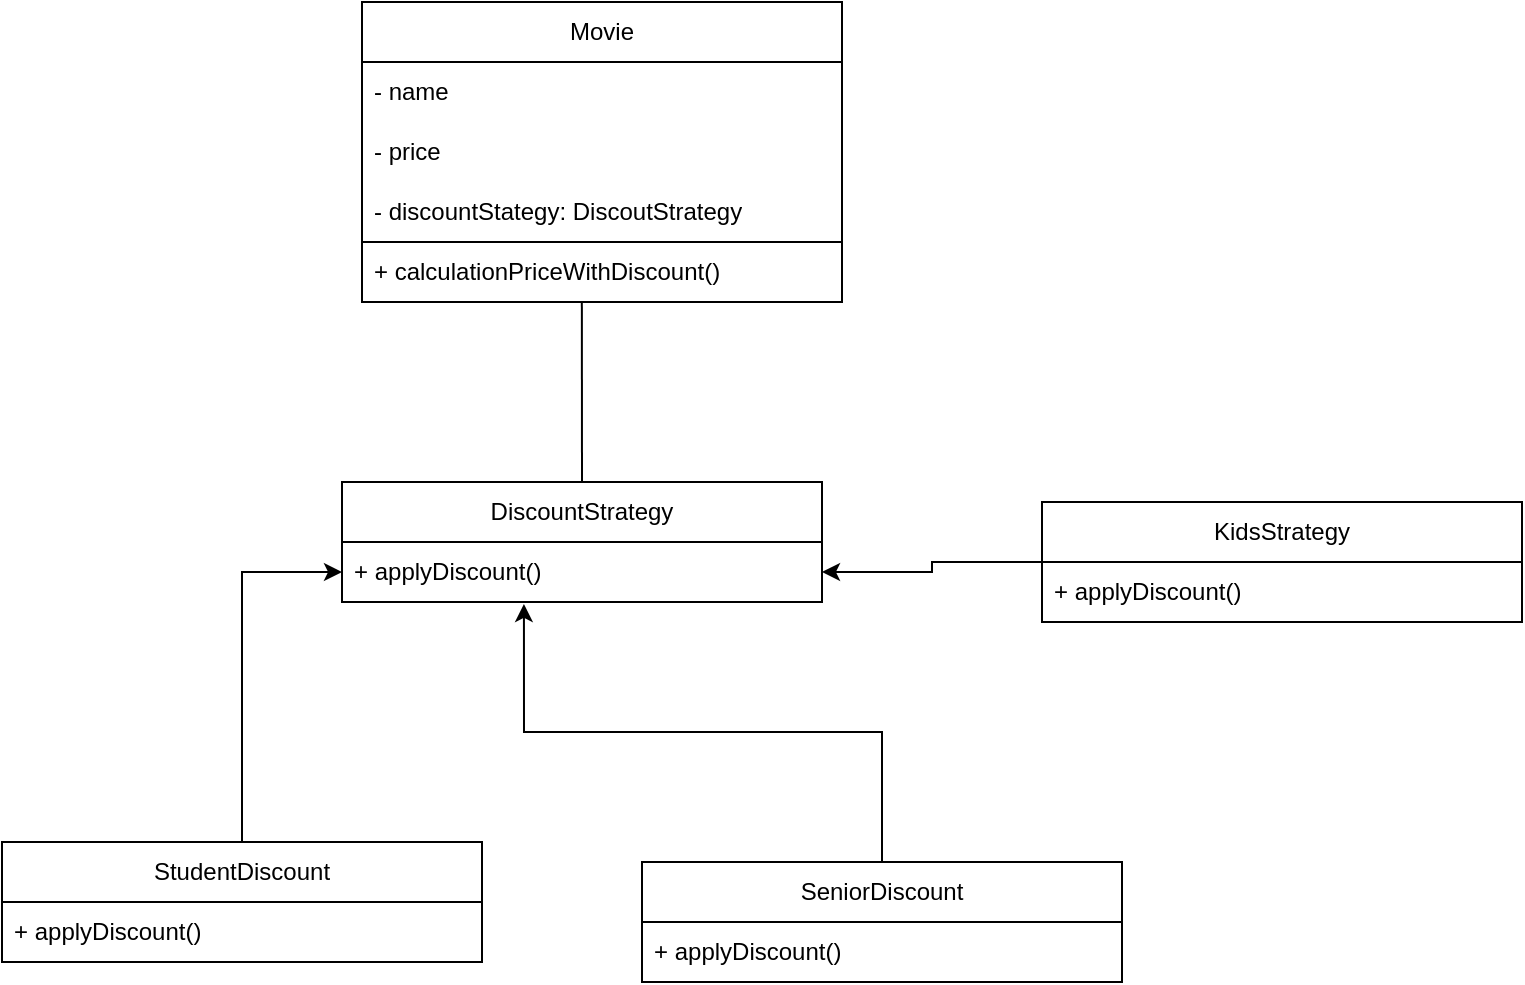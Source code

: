 <mxfile version="24.4.10" type="google">
  <diagram name="Page-1" id="likqc3TDTvVdHNSIzJsL">
    <mxGraphModel grid="1" page="1" gridSize="10" guides="1" tooltips="1" connect="1" arrows="1" fold="1" pageScale="1" pageWidth="850" pageHeight="1100" math="0" shadow="0">
      <root>
        <mxCell id="0" />
        <mxCell id="1" parent="0" />
        <mxCell id="o50hdkbXqBDoyt7wMfHs-1" value="Movie" style="swimlane;fontStyle=0;childLayout=stackLayout;horizontal=1;startSize=30;horizontalStack=0;resizeParent=1;resizeParentMax=0;resizeLast=0;collapsible=1;marginBottom=0;whiteSpace=wrap;html=1;" vertex="1" parent="1">
          <mxGeometry x="70" y="120" width="240" height="150" as="geometry" />
        </mxCell>
        <mxCell id="o50hdkbXqBDoyt7wMfHs-2" value="- name" style="text;strokeColor=none;fillColor=none;align=left;verticalAlign=middle;spacingLeft=4;spacingRight=4;overflow=hidden;points=[[0,0.5],[1,0.5]];portConstraint=eastwest;rotatable=0;whiteSpace=wrap;html=1;" vertex="1" parent="o50hdkbXqBDoyt7wMfHs-1">
          <mxGeometry y="30" width="240" height="30" as="geometry" />
        </mxCell>
        <mxCell id="o50hdkbXqBDoyt7wMfHs-3" value="- price" style="text;strokeColor=none;fillColor=none;align=left;verticalAlign=middle;spacingLeft=4;spacingRight=4;overflow=hidden;points=[[0,0.5],[1,0.5]];portConstraint=eastwest;rotatable=0;whiteSpace=wrap;html=1;" vertex="1" parent="o50hdkbXqBDoyt7wMfHs-1">
          <mxGeometry y="60" width="240" height="30" as="geometry" />
        </mxCell>
        <mxCell id="o50hdkbXqBDoyt7wMfHs-4" value="- discountStategy: DiscoutStrategy" style="text;strokeColor=none;fillColor=none;align=left;verticalAlign=middle;spacingLeft=4;spacingRight=4;overflow=hidden;points=[[0,0.5],[1,0.5]];portConstraint=eastwest;rotatable=0;whiteSpace=wrap;html=1;" vertex="1" parent="o50hdkbXqBDoyt7wMfHs-1">
          <mxGeometry y="90" width="240" height="30" as="geometry" />
        </mxCell>
        <mxCell id="o50hdkbXqBDoyt7wMfHs-5" value="+ calculationPriceWithDiscount()" style="text;strokeColor=default;fillColor=default;align=left;verticalAlign=middle;spacingLeft=4;spacingRight=4;overflow=hidden;points=[[0,0.5],[1,0.5]];portConstraint=eastwest;rotatable=0;whiteSpace=wrap;html=1;gradientColor=none;" vertex="1" parent="o50hdkbXqBDoyt7wMfHs-1">
          <mxGeometry y="120" width="240" height="30" as="geometry" />
        </mxCell>
        <mxCell id="o50hdkbXqBDoyt7wMfHs-6" value="DiscountStrategy" style="swimlane;fontStyle=0;childLayout=stackLayout;horizontal=1;startSize=30;horizontalStack=0;resizeParent=1;resizeParentMax=0;resizeLast=0;collapsible=1;marginBottom=0;whiteSpace=wrap;html=1;" vertex="1" parent="1">
          <mxGeometry x="60" y="360" width="240" height="60" as="geometry" />
        </mxCell>
        <mxCell id="o50hdkbXqBDoyt7wMfHs-7" value="+ applyDiscount()" style="text;strokeColor=none;fillColor=none;align=left;verticalAlign=middle;spacingLeft=4;spacingRight=4;overflow=hidden;points=[[0,0.5],[1,0.5]];portConstraint=eastwest;rotatable=0;whiteSpace=wrap;html=1;" vertex="1" parent="o50hdkbXqBDoyt7wMfHs-6">
          <mxGeometry y="30" width="240" height="30" as="geometry" />
        </mxCell>
        <mxCell id="o50hdkbXqBDoyt7wMfHs-11" value="" style="endArrow=none;html=1;rounded=0;entryX=0.458;entryY=1;entryDx=0;entryDy=0;entryPerimeter=0;exitX=0.5;exitY=0;exitDx=0;exitDy=0;" edge="1" parent="1" source="o50hdkbXqBDoyt7wMfHs-6" target="o50hdkbXqBDoyt7wMfHs-5">
          <mxGeometry width="50" height="50" relative="1" as="geometry">
            <mxPoint x="160" y="360" as="sourcePoint" />
            <mxPoint x="210" y="310" as="targetPoint" />
          </mxGeometry>
        </mxCell>
        <mxCell id="o50hdkbXqBDoyt7wMfHs-20" style="edgeStyle=orthogonalEdgeStyle;rounded=0;orthogonalLoop=1;jettySize=auto;html=1;" edge="1" parent="1" source="o50hdkbXqBDoyt7wMfHs-12" target="o50hdkbXqBDoyt7wMfHs-7">
          <mxGeometry relative="1" as="geometry" />
        </mxCell>
        <mxCell id="o50hdkbXqBDoyt7wMfHs-12" value="StudentDiscount" style="swimlane;fontStyle=0;childLayout=stackLayout;horizontal=1;startSize=30;horizontalStack=0;resizeParent=1;resizeParentMax=0;resizeLast=0;collapsible=1;marginBottom=0;whiteSpace=wrap;html=1;" vertex="1" parent="1">
          <mxGeometry x="-110" y="540" width="240" height="60" as="geometry" />
        </mxCell>
        <mxCell id="o50hdkbXqBDoyt7wMfHs-13" value="+ applyDiscount()" style="text;strokeColor=none;fillColor=none;align=left;verticalAlign=middle;spacingLeft=4;spacingRight=4;overflow=hidden;points=[[0,0.5],[1,0.5]];portConstraint=eastwest;rotatable=0;whiteSpace=wrap;html=1;" vertex="1" parent="o50hdkbXqBDoyt7wMfHs-12">
          <mxGeometry y="30" width="240" height="30" as="geometry" />
        </mxCell>
        <mxCell id="o50hdkbXqBDoyt7wMfHs-18" style="edgeStyle=orthogonalEdgeStyle;rounded=0;orthogonalLoop=1;jettySize=auto;html=1;" edge="1" parent="1" source="o50hdkbXqBDoyt7wMfHs-14" target="o50hdkbXqBDoyt7wMfHs-7">
          <mxGeometry relative="1" as="geometry" />
        </mxCell>
        <mxCell id="o50hdkbXqBDoyt7wMfHs-14" value="KidsStrategy" style="swimlane;fontStyle=0;childLayout=stackLayout;horizontal=1;startSize=30;horizontalStack=0;resizeParent=1;resizeParentMax=0;resizeLast=0;collapsible=1;marginBottom=0;whiteSpace=wrap;html=1;" vertex="1" parent="1">
          <mxGeometry x="410" y="370" width="240" height="60" as="geometry" />
        </mxCell>
        <mxCell id="o50hdkbXqBDoyt7wMfHs-15" value="+ applyDiscount()" style="text;strokeColor=none;fillColor=none;align=left;verticalAlign=middle;spacingLeft=4;spacingRight=4;overflow=hidden;points=[[0,0.5],[1,0.5]];portConstraint=eastwest;rotatable=0;whiteSpace=wrap;html=1;" vertex="1" parent="o50hdkbXqBDoyt7wMfHs-14">
          <mxGeometry y="30" width="240" height="30" as="geometry" />
        </mxCell>
        <mxCell id="o50hdkbXqBDoyt7wMfHs-16" value="SeniorDiscount" style="swimlane;fontStyle=0;childLayout=stackLayout;horizontal=1;startSize=30;horizontalStack=0;resizeParent=1;resizeParentMax=0;resizeLast=0;collapsible=1;marginBottom=0;whiteSpace=wrap;html=1;" vertex="1" parent="1">
          <mxGeometry x="210" y="550" width="240" height="60" as="geometry" />
        </mxCell>
        <mxCell id="o50hdkbXqBDoyt7wMfHs-17" value="+ applyDiscount()" style="text;strokeColor=none;fillColor=none;align=left;verticalAlign=middle;spacingLeft=4;spacingRight=4;overflow=hidden;points=[[0,0.5],[1,0.5]];portConstraint=eastwest;rotatable=0;whiteSpace=wrap;html=1;" vertex="1" parent="o50hdkbXqBDoyt7wMfHs-16">
          <mxGeometry y="30" width="240" height="30" as="geometry" />
        </mxCell>
        <mxCell id="o50hdkbXqBDoyt7wMfHs-19" style="edgeStyle=orthogonalEdgeStyle;rounded=0;orthogonalLoop=1;jettySize=auto;html=1;entryX=0.379;entryY=1.033;entryDx=0;entryDy=0;entryPerimeter=0;" edge="1" parent="1" source="o50hdkbXqBDoyt7wMfHs-16" target="o50hdkbXqBDoyt7wMfHs-7">
          <mxGeometry relative="1" as="geometry" />
        </mxCell>
      </root>
    </mxGraphModel>
  </diagram>
</mxfile>
